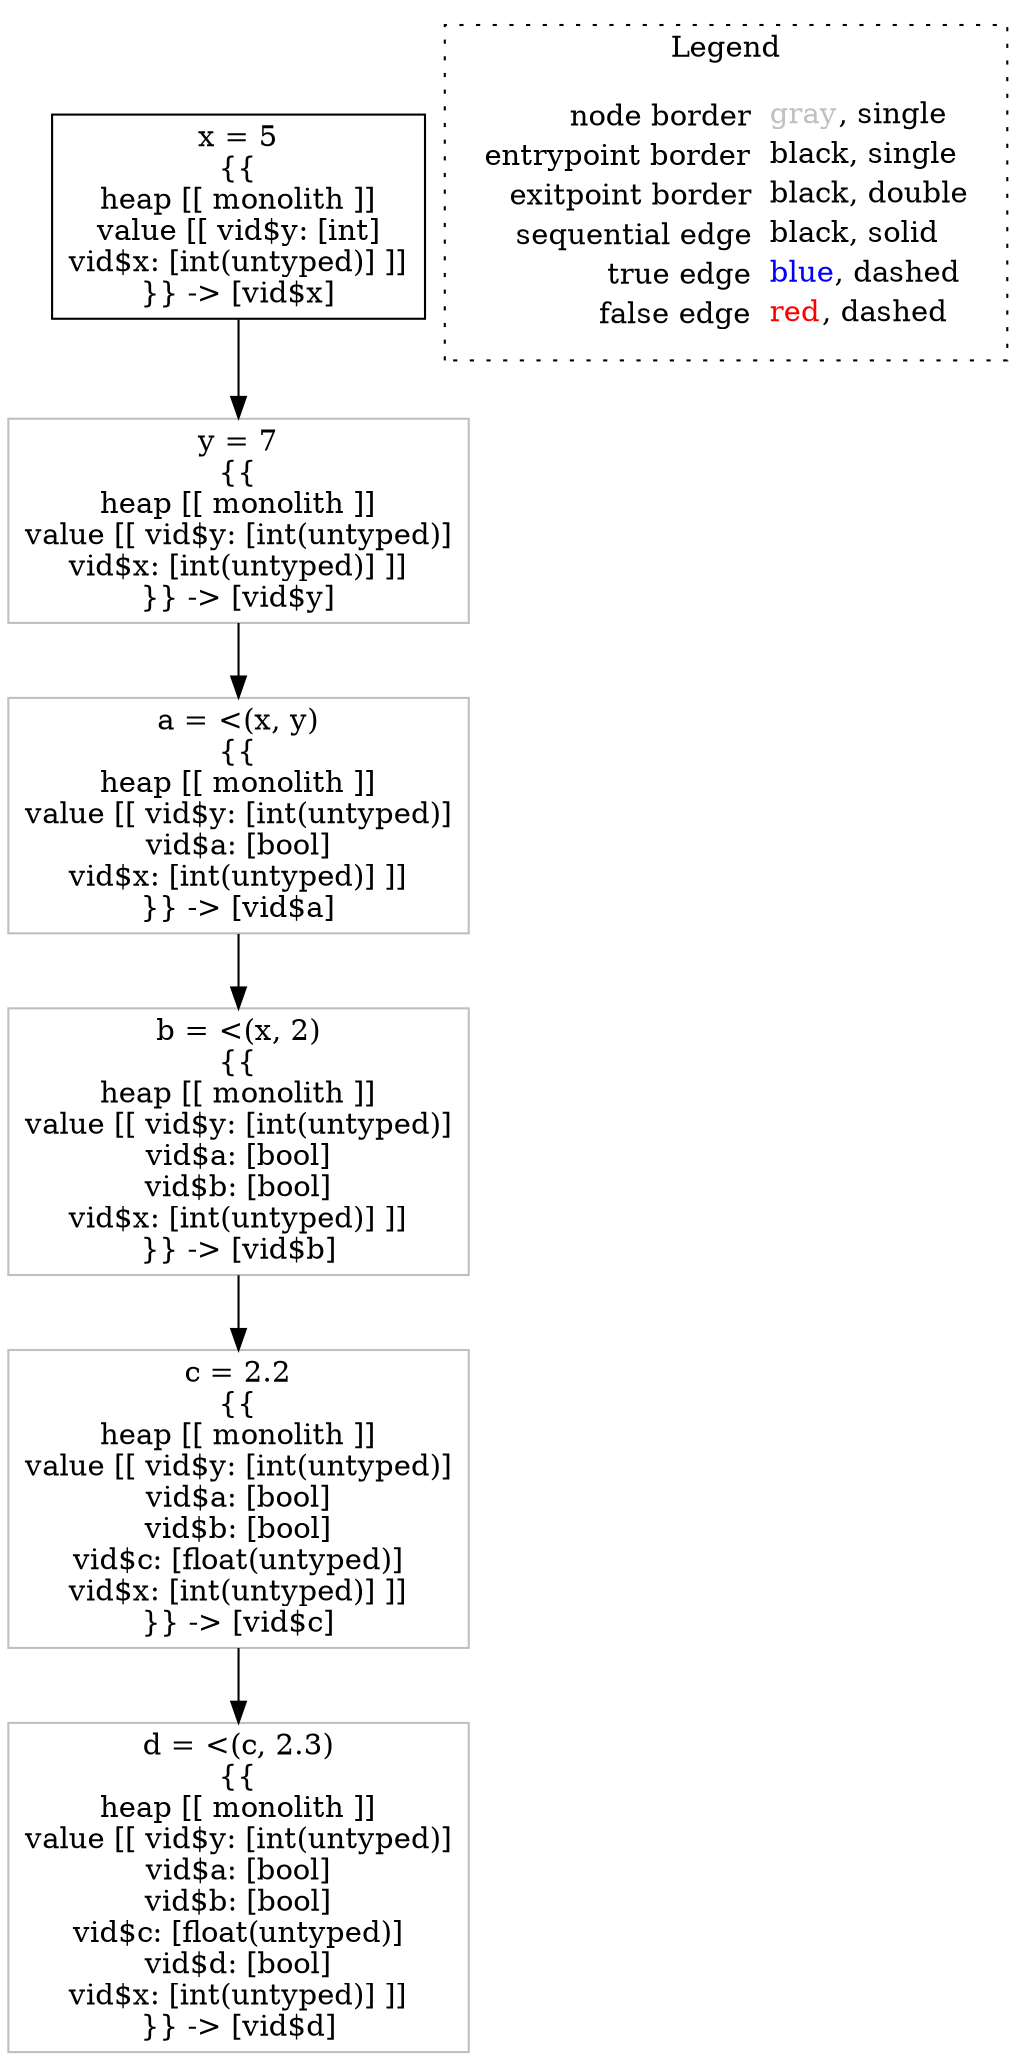 digraph {
	"node0" [shape="rect",color="black",label=<x = 5<BR/>{{<BR/>heap [[ monolith ]]<BR/>value [[ vid$y: [int]<BR/>vid$x: [int(untyped)] ]]<BR/>}} -&gt; [vid$x]>];
	"node1" [shape="rect",color="gray",label=<y = 7<BR/>{{<BR/>heap [[ monolith ]]<BR/>value [[ vid$y: [int(untyped)]<BR/>vid$x: [int(untyped)] ]]<BR/>}} -&gt; [vid$y]>];
	"node2" [shape="rect",color="gray",label=<c = 2.2<BR/>{{<BR/>heap [[ monolith ]]<BR/>value [[ vid$y: [int(untyped)]<BR/>vid$a: [bool]<BR/>vid$b: [bool]<BR/>vid$c: [float(untyped)]<BR/>vid$x: [int(untyped)] ]]<BR/>}} -&gt; [vid$c]>];
	"node3" [shape="rect",color="gray",label=<b = &lt;(x, 2)<BR/>{{<BR/>heap [[ monolith ]]<BR/>value [[ vid$y: [int(untyped)]<BR/>vid$a: [bool]<BR/>vid$b: [bool]<BR/>vid$x: [int(untyped)] ]]<BR/>}} -&gt; [vid$b]>];
	"node4" [shape="rect",color="gray",label=<d = &lt;(c, 2.3)<BR/>{{<BR/>heap [[ monolith ]]<BR/>value [[ vid$y: [int(untyped)]<BR/>vid$a: [bool]<BR/>vid$b: [bool]<BR/>vid$c: [float(untyped)]<BR/>vid$d: [bool]<BR/>vid$x: [int(untyped)] ]]<BR/>}} -&gt; [vid$d]>];
	"node5" [shape="rect",color="gray",label=<a = &lt;(x, y)<BR/>{{<BR/>heap [[ monolith ]]<BR/>value [[ vid$y: [int(untyped)]<BR/>vid$a: [bool]<BR/>vid$x: [int(untyped)] ]]<BR/>}} -&gt; [vid$a]>];
	"node1" -> "node5" [color="black"];
	"node2" -> "node4" [color="black"];
	"node3" -> "node2" [color="black"];
	"node5" -> "node3" [color="black"];
	"node0" -> "node1" [color="black"];
subgraph cluster_legend {
	label="Legend";
	style=dotted;
	node [shape=plaintext];
	"legend" [label=<<table border="0" cellpadding="2" cellspacing="0" cellborder="0"><tr><td align="right">node border&nbsp;</td><td align="left"><font color="gray">gray</font>, single</td></tr><tr><td align="right">entrypoint border&nbsp;</td><td align="left"><font color="black">black</font>, single</td></tr><tr><td align="right">exitpoint border&nbsp;</td><td align="left"><font color="black">black</font>, double</td></tr><tr><td align="right">sequential edge&nbsp;</td><td align="left"><font color="black">black</font>, solid</td></tr><tr><td align="right">true edge&nbsp;</td><td align="left"><font color="blue">blue</font>, dashed</td></tr><tr><td align="right">false edge&nbsp;</td><td align="left"><font color="red">red</font>, dashed</td></tr></table>>];
}

}
